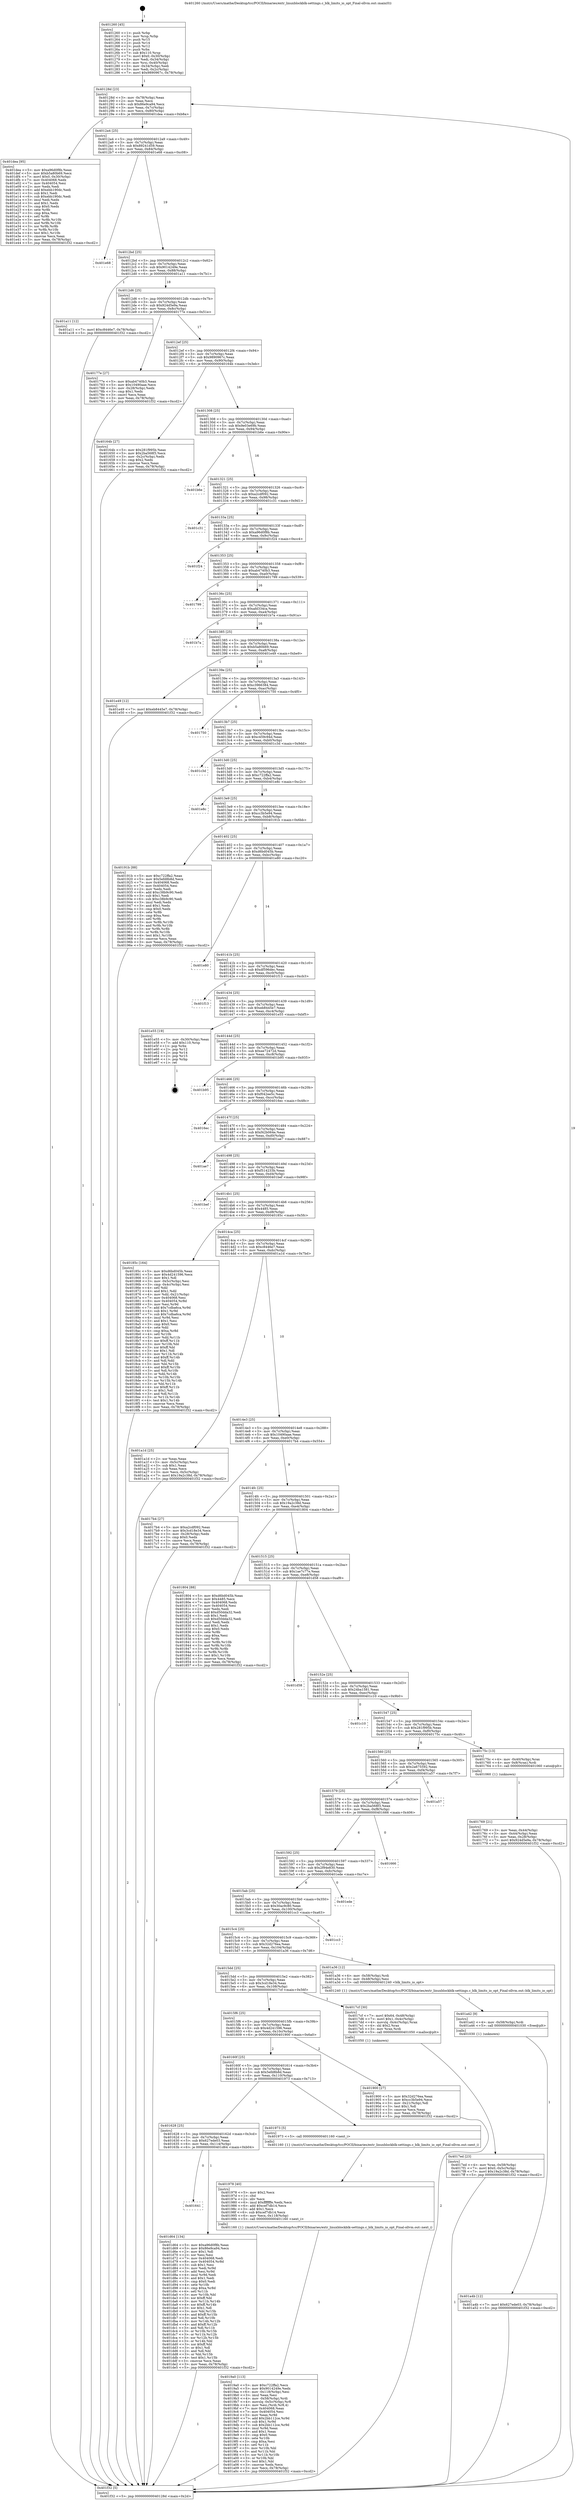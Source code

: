 digraph "0x401260" {
  label = "0x401260 (/mnt/c/Users/mathe/Desktop/tcc/POCII/binaries/extr_linuxblockblk-settings.c_blk_limits_io_opt_Final-ollvm.out::main(0))"
  labelloc = "t"
  node[shape=record]

  Entry [label="",width=0.3,height=0.3,shape=circle,fillcolor=black,style=filled]
  "0x40128d" [label="{
     0x40128d [23]\l
     | [instrs]\l
     &nbsp;&nbsp;0x40128d \<+3\>: mov -0x78(%rbp),%eax\l
     &nbsp;&nbsp;0x401290 \<+2\>: mov %eax,%ecx\l
     &nbsp;&nbsp;0x401292 \<+6\>: sub $0x86e9ca94,%ecx\l
     &nbsp;&nbsp;0x401298 \<+3\>: mov %eax,-0x7c(%rbp)\l
     &nbsp;&nbsp;0x40129b \<+3\>: mov %ecx,-0x80(%rbp)\l
     &nbsp;&nbsp;0x40129e \<+6\>: je 0000000000401dea \<main+0xb8a\>\l
  }"]
  "0x401dea" [label="{
     0x401dea [95]\l
     | [instrs]\l
     &nbsp;&nbsp;0x401dea \<+5\>: mov $0xa96d0f8b,%eax\l
     &nbsp;&nbsp;0x401def \<+5\>: mov $0xb5a80b69,%ecx\l
     &nbsp;&nbsp;0x401df4 \<+7\>: movl $0x0,-0x30(%rbp)\l
     &nbsp;&nbsp;0x401dfb \<+7\>: mov 0x404068,%edx\l
     &nbsp;&nbsp;0x401e02 \<+7\>: mov 0x404054,%esi\l
     &nbsp;&nbsp;0x401e09 \<+2\>: mov %edx,%edi\l
     &nbsp;&nbsp;0x401e0b \<+6\>: add $0xebb190dc,%edi\l
     &nbsp;&nbsp;0x401e11 \<+3\>: sub $0x1,%edi\l
     &nbsp;&nbsp;0x401e14 \<+6\>: sub $0xebb190dc,%edi\l
     &nbsp;&nbsp;0x401e1a \<+3\>: imul %edi,%edx\l
     &nbsp;&nbsp;0x401e1d \<+3\>: and $0x1,%edx\l
     &nbsp;&nbsp;0x401e20 \<+3\>: cmp $0x0,%edx\l
     &nbsp;&nbsp;0x401e23 \<+4\>: sete %r8b\l
     &nbsp;&nbsp;0x401e27 \<+3\>: cmp $0xa,%esi\l
     &nbsp;&nbsp;0x401e2a \<+4\>: setl %r9b\l
     &nbsp;&nbsp;0x401e2e \<+3\>: mov %r8b,%r10b\l
     &nbsp;&nbsp;0x401e31 \<+3\>: and %r9b,%r10b\l
     &nbsp;&nbsp;0x401e34 \<+3\>: xor %r9b,%r8b\l
     &nbsp;&nbsp;0x401e37 \<+3\>: or %r8b,%r10b\l
     &nbsp;&nbsp;0x401e3a \<+4\>: test $0x1,%r10b\l
     &nbsp;&nbsp;0x401e3e \<+3\>: cmovne %ecx,%eax\l
     &nbsp;&nbsp;0x401e41 \<+3\>: mov %eax,-0x78(%rbp)\l
     &nbsp;&nbsp;0x401e44 \<+5\>: jmp 0000000000401f32 \<main+0xcd2\>\l
  }"]
  "0x4012a4" [label="{
     0x4012a4 [25]\l
     | [instrs]\l
     &nbsp;&nbsp;0x4012a4 \<+5\>: jmp 00000000004012a9 \<main+0x49\>\l
     &nbsp;&nbsp;0x4012a9 \<+3\>: mov -0x7c(%rbp),%eax\l
     &nbsp;&nbsp;0x4012ac \<+5\>: sub $0x89241d59,%eax\l
     &nbsp;&nbsp;0x4012b1 \<+6\>: mov %eax,-0x84(%rbp)\l
     &nbsp;&nbsp;0x4012b7 \<+6\>: je 0000000000401e68 \<main+0xc08\>\l
  }"]
  Exit [label="",width=0.3,height=0.3,shape=circle,fillcolor=black,style=filled,peripheries=2]
  "0x401e68" [label="{
     0x401e68\l
  }", style=dashed]
  "0x4012bd" [label="{
     0x4012bd [25]\l
     | [instrs]\l
     &nbsp;&nbsp;0x4012bd \<+5\>: jmp 00000000004012c2 \<main+0x62\>\l
     &nbsp;&nbsp;0x4012c2 \<+3\>: mov -0x7c(%rbp),%eax\l
     &nbsp;&nbsp;0x4012c5 \<+5\>: sub $0x9014249e,%eax\l
     &nbsp;&nbsp;0x4012ca \<+6\>: mov %eax,-0x88(%rbp)\l
     &nbsp;&nbsp;0x4012d0 \<+6\>: je 0000000000401a11 \<main+0x7b1\>\l
  }"]
  "0x401641" [label="{
     0x401641\l
  }", style=dashed]
  "0x401a11" [label="{
     0x401a11 [12]\l
     | [instrs]\l
     &nbsp;&nbsp;0x401a11 \<+7\>: movl $0xc8446e7,-0x78(%rbp)\l
     &nbsp;&nbsp;0x401a18 \<+5\>: jmp 0000000000401f32 \<main+0xcd2\>\l
  }"]
  "0x4012d6" [label="{
     0x4012d6 [25]\l
     | [instrs]\l
     &nbsp;&nbsp;0x4012d6 \<+5\>: jmp 00000000004012db \<main+0x7b\>\l
     &nbsp;&nbsp;0x4012db \<+3\>: mov -0x7c(%rbp),%eax\l
     &nbsp;&nbsp;0x4012de \<+5\>: sub $0x924d5e9a,%eax\l
     &nbsp;&nbsp;0x4012e3 \<+6\>: mov %eax,-0x8c(%rbp)\l
     &nbsp;&nbsp;0x4012e9 \<+6\>: je 000000000040177e \<main+0x51e\>\l
  }"]
  "0x401d64" [label="{
     0x401d64 [134]\l
     | [instrs]\l
     &nbsp;&nbsp;0x401d64 \<+5\>: mov $0xa96d0f8b,%eax\l
     &nbsp;&nbsp;0x401d69 \<+5\>: mov $0x86e9ca94,%ecx\l
     &nbsp;&nbsp;0x401d6e \<+2\>: mov $0x1,%dl\l
     &nbsp;&nbsp;0x401d70 \<+2\>: xor %esi,%esi\l
     &nbsp;&nbsp;0x401d72 \<+7\>: mov 0x404068,%edi\l
     &nbsp;&nbsp;0x401d79 \<+8\>: mov 0x404054,%r8d\l
     &nbsp;&nbsp;0x401d81 \<+3\>: sub $0x1,%esi\l
     &nbsp;&nbsp;0x401d84 \<+3\>: mov %edi,%r9d\l
     &nbsp;&nbsp;0x401d87 \<+3\>: add %esi,%r9d\l
     &nbsp;&nbsp;0x401d8a \<+4\>: imul %r9d,%edi\l
     &nbsp;&nbsp;0x401d8e \<+3\>: and $0x1,%edi\l
     &nbsp;&nbsp;0x401d91 \<+3\>: cmp $0x0,%edi\l
     &nbsp;&nbsp;0x401d94 \<+4\>: sete %r10b\l
     &nbsp;&nbsp;0x401d98 \<+4\>: cmp $0xa,%r8d\l
     &nbsp;&nbsp;0x401d9c \<+4\>: setl %r11b\l
     &nbsp;&nbsp;0x401da0 \<+3\>: mov %r10b,%bl\l
     &nbsp;&nbsp;0x401da3 \<+3\>: xor $0xff,%bl\l
     &nbsp;&nbsp;0x401da6 \<+3\>: mov %r11b,%r14b\l
     &nbsp;&nbsp;0x401da9 \<+4\>: xor $0xff,%r14b\l
     &nbsp;&nbsp;0x401dad \<+3\>: xor $0x1,%dl\l
     &nbsp;&nbsp;0x401db0 \<+3\>: mov %bl,%r15b\l
     &nbsp;&nbsp;0x401db3 \<+4\>: and $0xff,%r15b\l
     &nbsp;&nbsp;0x401db7 \<+3\>: and %dl,%r10b\l
     &nbsp;&nbsp;0x401dba \<+3\>: mov %r14b,%r12b\l
     &nbsp;&nbsp;0x401dbd \<+4\>: and $0xff,%r12b\l
     &nbsp;&nbsp;0x401dc1 \<+3\>: and %dl,%r11b\l
     &nbsp;&nbsp;0x401dc4 \<+3\>: or %r10b,%r15b\l
     &nbsp;&nbsp;0x401dc7 \<+3\>: or %r11b,%r12b\l
     &nbsp;&nbsp;0x401dca \<+3\>: xor %r12b,%r15b\l
     &nbsp;&nbsp;0x401dcd \<+3\>: or %r14b,%bl\l
     &nbsp;&nbsp;0x401dd0 \<+3\>: xor $0xff,%bl\l
     &nbsp;&nbsp;0x401dd3 \<+3\>: or $0x1,%dl\l
     &nbsp;&nbsp;0x401dd6 \<+2\>: and %dl,%bl\l
     &nbsp;&nbsp;0x401dd8 \<+3\>: or %bl,%r15b\l
     &nbsp;&nbsp;0x401ddb \<+4\>: test $0x1,%r15b\l
     &nbsp;&nbsp;0x401ddf \<+3\>: cmovne %ecx,%eax\l
     &nbsp;&nbsp;0x401de2 \<+3\>: mov %eax,-0x78(%rbp)\l
     &nbsp;&nbsp;0x401de5 \<+5\>: jmp 0000000000401f32 \<main+0xcd2\>\l
  }"]
  "0x40177e" [label="{
     0x40177e [27]\l
     | [instrs]\l
     &nbsp;&nbsp;0x40177e \<+5\>: mov $0xab4740b3,%eax\l
     &nbsp;&nbsp;0x401783 \<+5\>: mov $0x10490aae,%ecx\l
     &nbsp;&nbsp;0x401788 \<+3\>: mov -0x28(%rbp),%edx\l
     &nbsp;&nbsp;0x40178b \<+3\>: cmp $0x1,%edx\l
     &nbsp;&nbsp;0x40178e \<+3\>: cmovl %ecx,%eax\l
     &nbsp;&nbsp;0x401791 \<+3\>: mov %eax,-0x78(%rbp)\l
     &nbsp;&nbsp;0x401794 \<+5\>: jmp 0000000000401f32 \<main+0xcd2\>\l
  }"]
  "0x4012ef" [label="{
     0x4012ef [25]\l
     | [instrs]\l
     &nbsp;&nbsp;0x4012ef \<+5\>: jmp 00000000004012f4 \<main+0x94\>\l
     &nbsp;&nbsp;0x4012f4 \<+3\>: mov -0x7c(%rbp),%eax\l
     &nbsp;&nbsp;0x4012f7 \<+5\>: sub $0x9890967c,%eax\l
     &nbsp;&nbsp;0x4012fc \<+6\>: mov %eax,-0x90(%rbp)\l
     &nbsp;&nbsp;0x401302 \<+6\>: je 000000000040164b \<main+0x3eb\>\l
  }"]
  "0x401a4b" [label="{
     0x401a4b [12]\l
     | [instrs]\l
     &nbsp;&nbsp;0x401a4b \<+7\>: movl $0x627ede03,-0x78(%rbp)\l
     &nbsp;&nbsp;0x401a52 \<+5\>: jmp 0000000000401f32 \<main+0xcd2\>\l
  }"]
  "0x40164b" [label="{
     0x40164b [27]\l
     | [instrs]\l
     &nbsp;&nbsp;0x40164b \<+5\>: mov $0x281f995b,%eax\l
     &nbsp;&nbsp;0x401650 \<+5\>: mov $0x2ba568f3,%ecx\l
     &nbsp;&nbsp;0x401655 \<+3\>: mov -0x2c(%rbp),%edx\l
     &nbsp;&nbsp;0x401658 \<+3\>: cmp $0x2,%edx\l
     &nbsp;&nbsp;0x40165b \<+3\>: cmovne %ecx,%eax\l
     &nbsp;&nbsp;0x40165e \<+3\>: mov %eax,-0x78(%rbp)\l
     &nbsp;&nbsp;0x401661 \<+5\>: jmp 0000000000401f32 \<main+0xcd2\>\l
  }"]
  "0x401308" [label="{
     0x401308 [25]\l
     | [instrs]\l
     &nbsp;&nbsp;0x401308 \<+5\>: jmp 000000000040130d \<main+0xad\>\l
     &nbsp;&nbsp;0x40130d \<+3\>: mov -0x7c(%rbp),%eax\l
     &nbsp;&nbsp;0x401310 \<+5\>: sub $0x9e03e69b,%eax\l
     &nbsp;&nbsp;0x401315 \<+6\>: mov %eax,-0x94(%rbp)\l
     &nbsp;&nbsp;0x40131b \<+6\>: je 0000000000401b6e \<main+0x90e\>\l
  }"]
  "0x401f32" [label="{
     0x401f32 [5]\l
     | [instrs]\l
     &nbsp;&nbsp;0x401f32 \<+5\>: jmp 000000000040128d \<main+0x2d\>\l
  }"]
  "0x401260" [label="{
     0x401260 [45]\l
     | [instrs]\l
     &nbsp;&nbsp;0x401260 \<+1\>: push %rbp\l
     &nbsp;&nbsp;0x401261 \<+3\>: mov %rsp,%rbp\l
     &nbsp;&nbsp;0x401264 \<+2\>: push %r15\l
     &nbsp;&nbsp;0x401266 \<+2\>: push %r14\l
     &nbsp;&nbsp;0x401268 \<+2\>: push %r12\l
     &nbsp;&nbsp;0x40126a \<+1\>: push %rbx\l
     &nbsp;&nbsp;0x40126b \<+7\>: sub $0x110,%rsp\l
     &nbsp;&nbsp;0x401272 \<+7\>: movl $0x0,-0x30(%rbp)\l
     &nbsp;&nbsp;0x401279 \<+3\>: mov %edi,-0x34(%rbp)\l
     &nbsp;&nbsp;0x40127c \<+4\>: mov %rsi,-0x40(%rbp)\l
     &nbsp;&nbsp;0x401280 \<+3\>: mov -0x34(%rbp),%edi\l
     &nbsp;&nbsp;0x401283 \<+3\>: mov %edi,-0x2c(%rbp)\l
     &nbsp;&nbsp;0x401286 \<+7\>: movl $0x9890967c,-0x78(%rbp)\l
  }"]
  "0x401a42" [label="{
     0x401a42 [9]\l
     | [instrs]\l
     &nbsp;&nbsp;0x401a42 \<+4\>: mov -0x58(%rbp),%rdi\l
     &nbsp;&nbsp;0x401a46 \<+5\>: call 0000000000401030 \<free@plt\>\l
     | [calls]\l
     &nbsp;&nbsp;0x401030 \{1\} (unknown)\l
  }"]
  "0x401b6e" [label="{
     0x401b6e\l
  }", style=dashed]
  "0x401321" [label="{
     0x401321 [25]\l
     | [instrs]\l
     &nbsp;&nbsp;0x401321 \<+5\>: jmp 0000000000401326 \<main+0xc6\>\l
     &nbsp;&nbsp;0x401326 \<+3\>: mov -0x7c(%rbp),%eax\l
     &nbsp;&nbsp;0x401329 \<+5\>: sub $0xa2cdf092,%eax\l
     &nbsp;&nbsp;0x40132e \<+6\>: mov %eax,-0x98(%rbp)\l
     &nbsp;&nbsp;0x401334 \<+6\>: je 0000000000401c31 \<main+0x9d1\>\l
  }"]
  "0x4019a0" [label="{
     0x4019a0 [113]\l
     | [instrs]\l
     &nbsp;&nbsp;0x4019a0 \<+5\>: mov $0xc722ffa2,%ecx\l
     &nbsp;&nbsp;0x4019a5 \<+5\>: mov $0x9014249e,%edx\l
     &nbsp;&nbsp;0x4019aa \<+6\>: mov -0x118(%rbp),%esi\l
     &nbsp;&nbsp;0x4019b0 \<+3\>: imul %eax,%esi\l
     &nbsp;&nbsp;0x4019b3 \<+4\>: mov -0x58(%rbp),%rdi\l
     &nbsp;&nbsp;0x4019b7 \<+4\>: movslq -0x5c(%rbp),%r8\l
     &nbsp;&nbsp;0x4019bb \<+4\>: mov %esi,(%rdi,%r8,4)\l
     &nbsp;&nbsp;0x4019bf \<+7\>: mov 0x404068,%eax\l
     &nbsp;&nbsp;0x4019c6 \<+7\>: mov 0x404054,%esi\l
     &nbsp;&nbsp;0x4019cd \<+3\>: mov %eax,%r9d\l
     &nbsp;&nbsp;0x4019d0 \<+7\>: add $0x2bb112ce,%r9d\l
     &nbsp;&nbsp;0x4019d7 \<+4\>: sub $0x1,%r9d\l
     &nbsp;&nbsp;0x4019db \<+7\>: sub $0x2bb112ce,%r9d\l
     &nbsp;&nbsp;0x4019e2 \<+4\>: imul %r9d,%eax\l
     &nbsp;&nbsp;0x4019e6 \<+3\>: and $0x1,%eax\l
     &nbsp;&nbsp;0x4019e9 \<+3\>: cmp $0x0,%eax\l
     &nbsp;&nbsp;0x4019ec \<+4\>: sete %r10b\l
     &nbsp;&nbsp;0x4019f0 \<+3\>: cmp $0xa,%esi\l
     &nbsp;&nbsp;0x4019f3 \<+4\>: setl %r11b\l
     &nbsp;&nbsp;0x4019f7 \<+3\>: mov %r10b,%bl\l
     &nbsp;&nbsp;0x4019fa \<+3\>: and %r11b,%bl\l
     &nbsp;&nbsp;0x4019fd \<+3\>: xor %r11b,%r10b\l
     &nbsp;&nbsp;0x401a00 \<+3\>: or %r10b,%bl\l
     &nbsp;&nbsp;0x401a03 \<+3\>: test $0x1,%bl\l
     &nbsp;&nbsp;0x401a06 \<+3\>: cmovne %edx,%ecx\l
     &nbsp;&nbsp;0x401a09 \<+3\>: mov %ecx,-0x78(%rbp)\l
     &nbsp;&nbsp;0x401a0c \<+5\>: jmp 0000000000401f32 \<main+0xcd2\>\l
  }"]
  "0x401c31" [label="{
     0x401c31\l
  }", style=dashed]
  "0x40133a" [label="{
     0x40133a [25]\l
     | [instrs]\l
     &nbsp;&nbsp;0x40133a \<+5\>: jmp 000000000040133f \<main+0xdf\>\l
     &nbsp;&nbsp;0x40133f \<+3\>: mov -0x7c(%rbp),%eax\l
     &nbsp;&nbsp;0x401342 \<+5\>: sub $0xa96d0f8b,%eax\l
     &nbsp;&nbsp;0x401347 \<+6\>: mov %eax,-0x9c(%rbp)\l
     &nbsp;&nbsp;0x40134d \<+6\>: je 0000000000401f24 \<main+0xcc4\>\l
  }"]
  "0x401978" [label="{
     0x401978 [40]\l
     | [instrs]\l
     &nbsp;&nbsp;0x401978 \<+5\>: mov $0x2,%ecx\l
     &nbsp;&nbsp;0x40197d \<+1\>: cltd\l
     &nbsp;&nbsp;0x40197e \<+2\>: idiv %ecx\l
     &nbsp;&nbsp;0x401980 \<+6\>: imul $0xfffffffe,%edx,%ecx\l
     &nbsp;&nbsp;0x401986 \<+6\>: add $0xcef7db14,%ecx\l
     &nbsp;&nbsp;0x40198c \<+3\>: add $0x1,%ecx\l
     &nbsp;&nbsp;0x40198f \<+6\>: sub $0xcef7db14,%ecx\l
     &nbsp;&nbsp;0x401995 \<+6\>: mov %ecx,-0x118(%rbp)\l
     &nbsp;&nbsp;0x40199b \<+5\>: call 0000000000401160 \<next_i\>\l
     | [calls]\l
     &nbsp;&nbsp;0x401160 \{1\} (/mnt/c/Users/mathe/Desktop/tcc/POCII/binaries/extr_linuxblockblk-settings.c_blk_limits_io_opt_Final-ollvm.out::next_i)\l
  }"]
  "0x401f24" [label="{
     0x401f24\l
  }", style=dashed]
  "0x401353" [label="{
     0x401353 [25]\l
     | [instrs]\l
     &nbsp;&nbsp;0x401353 \<+5\>: jmp 0000000000401358 \<main+0xf8\>\l
     &nbsp;&nbsp;0x401358 \<+3\>: mov -0x7c(%rbp),%eax\l
     &nbsp;&nbsp;0x40135b \<+5\>: sub $0xab4740b3,%eax\l
     &nbsp;&nbsp;0x401360 \<+6\>: mov %eax,-0xa0(%rbp)\l
     &nbsp;&nbsp;0x401366 \<+6\>: je 0000000000401799 \<main+0x539\>\l
  }"]
  "0x401628" [label="{
     0x401628 [25]\l
     | [instrs]\l
     &nbsp;&nbsp;0x401628 \<+5\>: jmp 000000000040162d \<main+0x3cd\>\l
     &nbsp;&nbsp;0x40162d \<+3\>: mov -0x7c(%rbp),%eax\l
     &nbsp;&nbsp;0x401630 \<+5\>: sub $0x627ede03,%eax\l
     &nbsp;&nbsp;0x401635 \<+6\>: mov %eax,-0x114(%rbp)\l
     &nbsp;&nbsp;0x40163b \<+6\>: je 0000000000401d64 \<main+0xb04\>\l
  }"]
  "0x401799" [label="{
     0x401799\l
  }", style=dashed]
  "0x40136c" [label="{
     0x40136c [25]\l
     | [instrs]\l
     &nbsp;&nbsp;0x40136c \<+5\>: jmp 0000000000401371 \<main+0x111\>\l
     &nbsp;&nbsp;0x401371 \<+3\>: mov -0x7c(%rbp),%eax\l
     &nbsp;&nbsp;0x401374 \<+5\>: sub $0xafd334ca,%eax\l
     &nbsp;&nbsp;0x401379 \<+6\>: mov %eax,-0xa4(%rbp)\l
     &nbsp;&nbsp;0x40137f \<+6\>: je 0000000000401b7a \<main+0x91a\>\l
  }"]
  "0x401973" [label="{
     0x401973 [5]\l
     | [instrs]\l
     &nbsp;&nbsp;0x401973 \<+5\>: call 0000000000401160 \<next_i\>\l
     | [calls]\l
     &nbsp;&nbsp;0x401160 \{1\} (/mnt/c/Users/mathe/Desktop/tcc/POCII/binaries/extr_linuxblockblk-settings.c_blk_limits_io_opt_Final-ollvm.out::next_i)\l
  }"]
  "0x401b7a" [label="{
     0x401b7a\l
  }", style=dashed]
  "0x401385" [label="{
     0x401385 [25]\l
     | [instrs]\l
     &nbsp;&nbsp;0x401385 \<+5\>: jmp 000000000040138a \<main+0x12a\>\l
     &nbsp;&nbsp;0x40138a \<+3\>: mov -0x7c(%rbp),%eax\l
     &nbsp;&nbsp;0x40138d \<+5\>: sub $0xb5a80b69,%eax\l
     &nbsp;&nbsp;0x401392 \<+6\>: mov %eax,-0xa8(%rbp)\l
     &nbsp;&nbsp;0x401398 \<+6\>: je 0000000000401e49 \<main+0xbe9\>\l
  }"]
  "0x40160f" [label="{
     0x40160f [25]\l
     | [instrs]\l
     &nbsp;&nbsp;0x40160f \<+5\>: jmp 0000000000401614 \<main+0x3b4\>\l
     &nbsp;&nbsp;0x401614 \<+3\>: mov -0x7c(%rbp),%eax\l
     &nbsp;&nbsp;0x401617 \<+5\>: sub $0x5efd8b8d,%eax\l
     &nbsp;&nbsp;0x40161c \<+6\>: mov %eax,-0x110(%rbp)\l
     &nbsp;&nbsp;0x401622 \<+6\>: je 0000000000401973 \<main+0x713\>\l
  }"]
  "0x401e49" [label="{
     0x401e49 [12]\l
     | [instrs]\l
     &nbsp;&nbsp;0x401e49 \<+7\>: movl $0xeb8445e7,-0x78(%rbp)\l
     &nbsp;&nbsp;0x401e50 \<+5\>: jmp 0000000000401f32 \<main+0xcd2\>\l
  }"]
  "0x40139e" [label="{
     0x40139e [25]\l
     | [instrs]\l
     &nbsp;&nbsp;0x40139e \<+5\>: jmp 00000000004013a3 \<main+0x143\>\l
     &nbsp;&nbsp;0x4013a3 \<+3\>: mov -0x7c(%rbp),%eax\l
     &nbsp;&nbsp;0x4013a6 \<+5\>: sub $0xc3966384,%eax\l
     &nbsp;&nbsp;0x4013ab \<+6\>: mov %eax,-0xac(%rbp)\l
     &nbsp;&nbsp;0x4013b1 \<+6\>: je 0000000000401750 \<main+0x4f0\>\l
  }"]
  "0x401900" [label="{
     0x401900 [27]\l
     | [instrs]\l
     &nbsp;&nbsp;0x401900 \<+5\>: mov $0x32d276ea,%eax\l
     &nbsp;&nbsp;0x401905 \<+5\>: mov $0xcc3b5e94,%ecx\l
     &nbsp;&nbsp;0x40190a \<+3\>: mov -0x21(%rbp),%dl\l
     &nbsp;&nbsp;0x40190d \<+3\>: test $0x1,%dl\l
     &nbsp;&nbsp;0x401910 \<+3\>: cmovne %ecx,%eax\l
     &nbsp;&nbsp;0x401913 \<+3\>: mov %eax,-0x78(%rbp)\l
     &nbsp;&nbsp;0x401916 \<+5\>: jmp 0000000000401f32 \<main+0xcd2\>\l
  }"]
  "0x401750" [label="{
     0x401750\l
  }", style=dashed]
  "0x4013b7" [label="{
     0x4013b7 [25]\l
     | [instrs]\l
     &nbsp;&nbsp;0x4013b7 \<+5\>: jmp 00000000004013bc \<main+0x15c\>\l
     &nbsp;&nbsp;0x4013bc \<+3\>: mov -0x7c(%rbp),%eax\l
     &nbsp;&nbsp;0x4013bf \<+5\>: sub $0xc459c94d,%eax\l
     &nbsp;&nbsp;0x4013c4 \<+6\>: mov %eax,-0xb0(%rbp)\l
     &nbsp;&nbsp;0x4013ca \<+6\>: je 0000000000401c3d \<main+0x9dd\>\l
  }"]
  "0x4017ed" [label="{
     0x4017ed [23]\l
     | [instrs]\l
     &nbsp;&nbsp;0x4017ed \<+4\>: mov %rax,-0x58(%rbp)\l
     &nbsp;&nbsp;0x4017f1 \<+7\>: movl $0x0,-0x5c(%rbp)\l
     &nbsp;&nbsp;0x4017f8 \<+7\>: movl $0x19a2c38d,-0x78(%rbp)\l
     &nbsp;&nbsp;0x4017ff \<+5\>: jmp 0000000000401f32 \<main+0xcd2\>\l
  }"]
  "0x401c3d" [label="{
     0x401c3d\l
  }", style=dashed]
  "0x4013d0" [label="{
     0x4013d0 [25]\l
     | [instrs]\l
     &nbsp;&nbsp;0x4013d0 \<+5\>: jmp 00000000004013d5 \<main+0x175\>\l
     &nbsp;&nbsp;0x4013d5 \<+3\>: mov -0x7c(%rbp),%eax\l
     &nbsp;&nbsp;0x4013d8 \<+5\>: sub $0xc722ffa2,%eax\l
     &nbsp;&nbsp;0x4013dd \<+6\>: mov %eax,-0xb4(%rbp)\l
     &nbsp;&nbsp;0x4013e3 \<+6\>: je 0000000000401e8c \<main+0xc2c\>\l
  }"]
  "0x4015f6" [label="{
     0x4015f6 [25]\l
     | [instrs]\l
     &nbsp;&nbsp;0x4015f6 \<+5\>: jmp 00000000004015fb \<main+0x39b\>\l
     &nbsp;&nbsp;0x4015fb \<+3\>: mov -0x7c(%rbp),%eax\l
     &nbsp;&nbsp;0x4015fe \<+5\>: sub $0x4d241596,%eax\l
     &nbsp;&nbsp;0x401603 \<+6\>: mov %eax,-0x10c(%rbp)\l
     &nbsp;&nbsp;0x401609 \<+6\>: je 0000000000401900 \<main+0x6a0\>\l
  }"]
  "0x401e8c" [label="{
     0x401e8c\l
  }", style=dashed]
  "0x4013e9" [label="{
     0x4013e9 [25]\l
     | [instrs]\l
     &nbsp;&nbsp;0x4013e9 \<+5\>: jmp 00000000004013ee \<main+0x18e\>\l
     &nbsp;&nbsp;0x4013ee \<+3\>: mov -0x7c(%rbp),%eax\l
     &nbsp;&nbsp;0x4013f1 \<+5\>: sub $0xcc3b5e94,%eax\l
     &nbsp;&nbsp;0x4013f6 \<+6\>: mov %eax,-0xb8(%rbp)\l
     &nbsp;&nbsp;0x4013fc \<+6\>: je 000000000040191b \<main+0x6bb\>\l
  }"]
  "0x4017cf" [label="{
     0x4017cf [30]\l
     | [instrs]\l
     &nbsp;&nbsp;0x4017cf \<+7\>: movl $0x64,-0x48(%rbp)\l
     &nbsp;&nbsp;0x4017d6 \<+7\>: movl $0x1,-0x4c(%rbp)\l
     &nbsp;&nbsp;0x4017dd \<+4\>: movslq -0x4c(%rbp),%rax\l
     &nbsp;&nbsp;0x4017e1 \<+4\>: shl $0x2,%rax\l
     &nbsp;&nbsp;0x4017e5 \<+3\>: mov %rax,%rdi\l
     &nbsp;&nbsp;0x4017e8 \<+5\>: call 0000000000401050 \<malloc@plt\>\l
     | [calls]\l
     &nbsp;&nbsp;0x401050 \{1\} (unknown)\l
  }"]
  "0x40191b" [label="{
     0x40191b [88]\l
     | [instrs]\l
     &nbsp;&nbsp;0x40191b \<+5\>: mov $0xc722ffa2,%eax\l
     &nbsp;&nbsp;0x401920 \<+5\>: mov $0x5efd8b8d,%ecx\l
     &nbsp;&nbsp;0x401925 \<+7\>: mov 0x404068,%edx\l
     &nbsp;&nbsp;0x40192c \<+7\>: mov 0x404054,%esi\l
     &nbsp;&nbsp;0x401933 \<+2\>: mov %edx,%edi\l
     &nbsp;&nbsp;0x401935 \<+6\>: add $0xc38b9c90,%edi\l
     &nbsp;&nbsp;0x40193b \<+3\>: sub $0x1,%edi\l
     &nbsp;&nbsp;0x40193e \<+6\>: sub $0xc38b9c90,%edi\l
     &nbsp;&nbsp;0x401944 \<+3\>: imul %edi,%edx\l
     &nbsp;&nbsp;0x401947 \<+3\>: and $0x1,%edx\l
     &nbsp;&nbsp;0x40194a \<+3\>: cmp $0x0,%edx\l
     &nbsp;&nbsp;0x40194d \<+4\>: sete %r8b\l
     &nbsp;&nbsp;0x401951 \<+3\>: cmp $0xa,%esi\l
     &nbsp;&nbsp;0x401954 \<+4\>: setl %r9b\l
     &nbsp;&nbsp;0x401958 \<+3\>: mov %r8b,%r10b\l
     &nbsp;&nbsp;0x40195b \<+3\>: and %r9b,%r10b\l
     &nbsp;&nbsp;0x40195e \<+3\>: xor %r9b,%r8b\l
     &nbsp;&nbsp;0x401961 \<+3\>: or %r8b,%r10b\l
     &nbsp;&nbsp;0x401964 \<+4\>: test $0x1,%r10b\l
     &nbsp;&nbsp;0x401968 \<+3\>: cmovne %ecx,%eax\l
     &nbsp;&nbsp;0x40196b \<+3\>: mov %eax,-0x78(%rbp)\l
     &nbsp;&nbsp;0x40196e \<+5\>: jmp 0000000000401f32 \<main+0xcd2\>\l
  }"]
  "0x401402" [label="{
     0x401402 [25]\l
     | [instrs]\l
     &nbsp;&nbsp;0x401402 \<+5\>: jmp 0000000000401407 \<main+0x1a7\>\l
     &nbsp;&nbsp;0x401407 \<+3\>: mov -0x7c(%rbp),%eax\l
     &nbsp;&nbsp;0x40140a \<+5\>: sub $0xd6bd045b,%eax\l
     &nbsp;&nbsp;0x40140f \<+6\>: mov %eax,-0xbc(%rbp)\l
     &nbsp;&nbsp;0x401415 \<+6\>: je 0000000000401e80 \<main+0xc20\>\l
  }"]
  "0x4015dd" [label="{
     0x4015dd [25]\l
     | [instrs]\l
     &nbsp;&nbsp;0x4015dd \<+5\>: jmp 00000000004015e2 \<main+0x382\>\l
     &nbsp;&nbsp;0x4015e2 \<+3\>: mov -0x7c(%rbp),%eax\l
     &nbsp;&nbsp;0x4015e5 \<+5\>: sub $0x3cd18e34,%eax\l
     &nbsp;&nbsp;0x4015ea \<+6\>: mov %eax,-0x108(%rbp)\l
     &nbsp;&nbsp;0x4015f0 \<+6\>: je 00000000004017cf \<main+0x56f\>\l
  }"]
  "0x401e80" [label="{
     0x401e80\l
  }", style=dashed]
  "0x40141b" [label="{
     0x40141b [25]\l
     | [instrs]\l
     &nbsp;&nbsp;0x40141b \<+5\>: jmp 0000000000401420 \<main+0x1c0\>\l
     &nbsp;&nbsp;0x401420 \<+3\>: mov -0x7c(%rbp),%eax\l
     &nbsp;&nbsp;0x401423 \<+5\>: sub $0xdf596dec,%eax\l
     &nbsp;&nbsp;0x401428 \<+6\>: mov %eax,-0xc0(%rbp)\l
     &nbsp;&nbsp;0x40142e \<+6\>: je 0000000000401f13 \<main+0xcb3\>\l
  }"]
  "0x401a36" [label="{
     0x401a36 [12]\l
     | [instrs]\l
     &nbsp;&nbsp;0x401a36 \<+4\>: mov -0x58(%rbp),%rdi\l
     &nbsp;&nbsp;0x401a3a \<+3\>: mov -0x48(%rbp),%esi\l
     &nbsp;&nbsp;0x401a3d \<+5\>: call 0000000000401240 \<blk_limits_io_opt\>\l
     | [calls]\l
     &nbsp;&nbsp;0x401240 \{1\} (/mnt/c/Users/mathe/Desktop/tcc/POCII/binaries/extr_linuxblockblk-settings.c_blk_limits_io_opt_Final-ollvm.out::blk_limits_io_opt)\l
  }"]
  "0x401f13" [label="{
     0x401f13\l
  }", style=dashed]
  "0x401434" [label="{
     0x401434 [25]\l
     | [instrs]\l
     &nbsp;&nbsp;0x401434 \<+5\>: jmp 0000000000401439 \<main+0x1d9\>\l
     &nbsp;&nbsp;0x401439 \<+3\>: mov -0x7c(%rbp),%eax\l
     &nbsp;&nbsp;0x40143c \<+5\>: sub $0xeb8445e7,%eax\l
     &nbsp;&nbsp;0x401441 \<+6\>: mov %eax,-0xc4(%rbp)\l
     &nbsp;&nbsp;0x401447 \<+6\>: je 0000000000401e55 \<main+0xbf5\>\l
  }"]
  "0x4015c4" [label="{
     0x4015c4 [25]\l
     | [instrs]\l
     &nbsp;&nbsp;0x4015c4 \<+5\>: jmp 00000000004015c9 \<main+0x369\>\l
     &nbsp;&nbsp;0x4015c9 \<+3\>: mov -0x7c(%rbp),%eax\l
     &nbsp;&nbsp;0x4015cc \<+5\>: sub $0x32d276ea,%eax\l
     &nbsp;&nbsp;0x4015d1 \<+6\>: mov %eax,-0x104(%rbp)\l
     &nbsp;&nbsp;0x4015d7 \<+6\>: je 0000000000401a36 \<main+0x7d6\>\l
  }"]
  "0x401e55" [label="{
     0x401e55 [19]\l
     | [instrs]\l
     &nbsp;&nbsp;0x401e55 \<+3\>: mov -0x30(%rbp),%eax\l
     &nbsp;&nbsp;0x401e58 \<+7\>: add $0x110,%rsp\l
     &nbsp;&nbsp;0x401e5f \<+1\>: pop %rbx\l
     &nbsp;&nbsp;0x401e60 \<+2\>: pop %r12\l
     &nbsp;&nbsp;0x401e62 \<+2\>: pop %r14\l
     &nbsp;&nbsp;0x401e64 \<+2\>: pop %r15\l
     &nbsp;&nbsp;0x401e66 \<+1\>: pop %rbp\l
     &nbsp;&nbsp;0x401e67 \<+1\>: ret\l
  }"]
  "0x40144d" [label="{
     0x40144d [25]\l
     | [instrs]\l
     &nbsp;&nbsp;0x40144d \<+5\>: jmp 0000000000401452 \<main+0x1f2\>\l
     &nbsp;&nbsp;0x401452 \<+3\>: mov -0x7c(%rbp),%eax\l
     &nbsp;&nbsp;0x401455 \<+5\>: sub $0xee72472d,%eax\l
     &nbsp;&nbsp;0x40145a \<+6\>: mov %eax,-0xc8(%rbp)\l
     &nbsp;&nbsp;0x401460 \<+6\>: je 0000000000401b95 \<main+0x935\>\l
  }"]
  "0x401cc3" [label="{
     0x401cc3\l
  }", style=dashed]
  "0x401b95" [label="{
     0x401b95\l
  }", style=dashed]
  "0x401466" [label="{
     0x401466 [25]\l
     | [instrs]\l
     &nbsp;&nbsp;0x401466 \<+5\>: jmp 000000000040146b \<main+0x20b\>\l
     &nbsp;&nbsp;0x40146b \<+3\>: mov -0x7c(%rbp),%eax\l
     &nbsp;&nbsp;0x40146e \<+5\>: sub $0xf042ee5c,%eax\l
     &nbsp;&nbsp;0x401473 \<+6\>: mov %eax,-0xcc(%rbp)\l
     &nbsp;&nbsp;0x401479 \<+6\>: je 00000000004016ec \<main+0x48c\>\l
  }"]
  "0x4015ab" [label="{
     0x4015ab [25]\l
     | [instrs]\l
     &nbsp;&nbsp;0x4015ab \<+5\>: jmp 00000000004015b0 \<main+0x350\>\l
     &nbsp;&nbsp;0x4015b0 \<+3\>: mov -0x7c(%rbp),%eax\l
     &nbsp;&nbsp;0x4015b3 \<+5\>: sub $0x30ac9c80,%eax\l
     &nbsp;&nbsp;0x4015b8 \<+6\>: mov %eax,-0x100(%rbp)\l
     &nbsp;&nbsp;0x4015be \<+6\>: je 0000000000401cc3 \<main+0xa63\>\l
  }"]
  "0x4016ec" [label="{
     0x4016ec\l
  }", style=dashed]
  "0x40147f" [label="{
     0x40147f [25]\l
     | [instrs]\l
     &nbsp;&nbsp;0x40147f \<+5\>: jmp 0000000000401484 \<main+0x224\>\l
     &nbsp;&nbsp;0x401484 \<+3\>: mov -0x7c(%rbp),%eax\l
     &nbsp;&nbsp;0x401487 \<+5\>: sub $0xf42b064e,%eax\l
     &nbsp;&nbsp;0x40148c \<+6\>: mov %eax,-0xd0(%rbp)\l
     &nbsp;&nbsp;0x401492 \<+6\>: je 0000000000401ae7 \<main+0x887\>\l
  }"]
  "0x401ede" [label="{
     0x401ede\l
  }", style=dashed]
  "0x401ae7" [label="{
     0x401ae7\l
  }", style=dashed]
  "0x401498" [label="{
     0x401498 [25]\l
     | [instrs]\l
     &nbsp;&nbsp;0x401498 \<+5\>: jmp 000000000040149d \<main+0x23d\>\l
     &nbsp;&nbsp;0x40149d \<+3\>: mov -0x7c(%rbp),%eax\l
     &nbsp;&nbsp;0x4014a0 \<+5\>: sub $0xf514233b,%eax\l
     &nbsp;&nbsp;0x4014a5 \<+6\>: mov %eax,-0xd4(%rbp)\l
     &nbsp;&nbsp;0x4014ab \<+6\>: je 0000000000401bef \<main+0x98f\>\l
  }"]
  "0x401592" [label="{
     0x401592 [25]\l
     | [instrs]\l
     &nbsp;&nbsp;0x401592 \<+5\>: jmp 0000000000401597 \<main+0x337\>\l
     &nbsp;&nbsp;0x401597 \<+3\>: mov -0x7c(%rbp),%eax\l
     &nbsp;&nbsp;0x40159a \<+5\>: sub $0x2f94e830,%eax\l
     &nbsp;&nbsp;0x40159f \<+6\>: mov %eax,-0xfc(%rbp)\l
     &nbsp;&nbsp;0x4015a5 \<+6\>: je 0000000000401ede \<main+0xc7e\>\l
  }"]
  "0x401bef" [label="{
     0x401bef\l
  }", style=dashed]
  "0x4014b1" [label="{
     0x4014b1 [25]\l
     | [instrs]\l
     &nbsp;&nbsp;0x4014b1 \<+5\>: jmp 00000000004014b6 \<main+0x256\>\l
     &nbsp;&nbsp;0x4014b6 \<+3\>: mov -0x7c(%rbp),%eax\l
     &nbsp;&nbsp;0x4014b9 \<+5\>: sub $0x4485,%eax\l
     &nbsp;&nbsp;0x4014be \<+6\>: mov %eax,-0xd8(%rbp)\l
     &nbsp;&nbsp;0x4014c4 \<+6\>: je 000000000040185c \<main+0x5fc\>\l
  }"]
  "0x401666" [label="{
     0x401666\l
  }", style=dashed]
  "0x40185c" [label="{
     0x40185c [164]\l
     | [instrs]\l
     &nbsp;&nbsp;0x40185c \<+5\>: mov $0xd6bd045b,%eax\l
     &nbsp;&nbsp;0x401861 \<+5\>: mov $0x4d241596,%ecx\l
     &nbsp;&nbsp;0x401866 \<+2\>: mov $0x1,%dl\l
     &nbsp;&nbsp;0x401868 \<+3\>: mov -0x5c(%rbp),%esi\l
     &nbsp;&nbsp;0x40186b \<+3\>: cmp -0x4c(%rbp),%esi\l
     &nbsp;&nbsp;0x40186e \<+4\>: setl %dil\l
     &nbsp;&nbsp;0x401872 \<+4\>: and $0x1,%dil\l
     &nbsp;&nbsp;0x401876 \<+4\>: mov %dil,-0x21(%rbp)\l
     &nbsp;&nbsp;0x40187a \<+7\>: mov 0x404068,%esi\l
     &nbsp;&nbsp;0x401881 \<+8\>: mov 0x404054,%r8d\l
     &nbsp;&nbsp;0x401889 \<+3\>: mov %esi,%r9d\l
     &nbsp;&nbsp;0x40188c \<+7\>: add $0x7cdba6ca,%r9d\l
     &nbsp;&nbsp;0x401893 \<+4\>: sub $0x1,%r9d\l
     &nbsp;&nbsp;0x401897 \<+7\>: sub $0x7cdba6ca,%r9d\l
     &nbsp;&nbsp;0x40189e \<+4\>: imul %r9d,%esi\l
     &nbsp;&nbsp;0x4018a2 \<+3\>: and $0x1,%esi\l
     &nbsp;&nbsp;0x4018a5 \<+3\>: cmp $0x0,%esi\l
     &nbsp;&nbsp;0x4018a8 \<+4\>: sete %dil\l
     &nbsp;&nbsp;0x4018ac \<+4\>: cmp $0xa,%r8d\l
     &nbsp;&nbsp;0x4018b0 \<+4\>: setl %r10b\l
     &nbsp;&nbsp;0x4018b4 \<+3\>: mov %dil,%r11b\l
     &nbsp;&nbsp;0x4018b7 \<+4\>: xor $0xff,%r11b\l
     &nbsp;&nbsp;0x4018bb \<+3\>: mov %r10b,%bl\l
     &nbsp;&nbsp;0x4018be \<+3\>: xor $0xff,%bl\l
     &nbsp;&nbsp;0x4018c1 \<+3\>: xor $0x1,%dl\l
     &nbsp;&nbsp;0x4018c4 \<+3\>: mov %r11b,%r14b\l
     &nbsp;&nbsp;0x4018c7 \<+4\>: and $0xff,%r14b\l
     &nbsp;&nbsp;0x4018cb \<+3\>: and %dl,%dil\l
     &nbsp;&nbsp;0x4018ce \<+3\>: mov %bl,%r15b\l
     &nbsp;&nbsp;0x4018d1 \<+4\>: and $0xff,%r15b\l
     &nbsp;&nbsp;0x4018d5 \<+3\>: and %dl,%r10b\l
     &nbsp;&nbsp;0x4018d8 \<+3\>: or %dil,%r14b\l
     &nbsp;&nbsp;0x4018db \<+3\>: or %r10b,%r15b\l
     &nbsp;&nbsp;0x4018de \<+3\>: xor %r15b,%r14b\l
     &nbsp;&nbsp;0x4018e1 \<+3\>: or %bl,%r11b\l
     &nbsp;&nbsp;0x4018e4 \<+4\>: xor $0xff,%r11b\l
     &nbsp;&nbsp;0x4018e8 \<+3\>: or $0x1,%dl\l
     &nbsp;&nbsp;0x4018eb \<+3\>: and %dl,%r11b\l
     &nbsp;&nbsp;0x4018ee \<+3\>: or %r11b,%r14b\l
     &nbsp;&nbsp;0x4018f1 \<+4\>: test $0x1,%r14b\l
     &nbsp;&nbsp;0x4018f5 \<+3\>: cmovne %ecx,%eax\l
     &nbsp;&nbsp;0x4018f8 \<+3\>: mov %eax,-0x78(%rbp)\l
     &nbsp;&nbsp;0x4018fb \<+5\>: jmp 0000000000401f32 \<main+0xcd2\>\l
  }"]
  "0x4014ca" [label="{
     0x4014ca [25]\l
     | [instrs]\l
     &nbsp;&nbsp;0x4014ca \<+5\>: jmp 00000000004014cf \<main+0x26f\>\l
     &nbsp;&nbsp;0x4014cf \<+3\>: mov -0x7c(%rbp),%eax\l
     &nbsp;&nbsp;0x4014d2 \<+5\>: sub $0xc8446e7,%eax\l
     &nbsp;&nbsp;0x4014d7 \<+6\>: mov %eax,-0xdc(%rbp)\l
     &nbsp;&nbsp;0x4014dd \<+6\>: je 0000000000401a1d \<main+0x7bd\>\l
  }"]
  "0x401579" [label="{
     0x401579 [25]\l
     | [instrs]\l
     &nbsp;&nbsp;0x401579 \<+5\>: jmp 000000000040157e \<main+0x31e\>\l
     &nbsp;&nbsp;0x40157e \<+3\>: mov -0x7c(%rbp),%eax\l
     &nbsp;&nbsp;0x401581 \<+5\>: sub $0x2ba568f3,%eax\l
     &nbsp;&nbsp;0x401586 \<+6\>: mov %eax,-0xf8(%rbp)\l
     &nbsp;&nbsp;0x40158c \<+6\>: je 0000000000401666 \<main+0x406\>\l
  }"]
  "0x401a1d" [label="{
     0x401a1d [25]\l
     | [instrs]\l
     &nbsp;&nbsp;0x401a1d \<+2\>: xor %eax,%eax\l
     &nbsp;&nbsp;0x401a1f \<+3\>: mov -0x5c(%rbp),%ecx\l
     &nbsp;&nbsp;0x401a22 \<+3\>: sub $0x1,%eax\l
     &nbsp;&nbsp;0x401a25 \<+2\>: sub %eax,%ecx\l
     &nbsp;&nbsp;0x401a27 \<+3\>: mov %ecx,-0x5c(%rbp)\l
     &nbsp;&nbsp;0x401a2a \<+7\>: movl $0x19a2c38d,-0x78(%rbp)\l
     &nbsp;&nbsp;0x401a31 \<+5\>: jmp 0000000000401f32 \<main+0xcd2\>\l
  }"]
  "0x4014e3" [label="{
     0x4014e3 [25]\l
     | [instrs]\l
     &nbsp;&nbsp;0x4014e3 \<+5\>: jmp 00000000004014e8 \<main+0x288\>\l
     &nbsp;&nbsp;0x4014e8 \<+3\>: mov -0x7c(%rbp),%eax\l
     &nbsp;&nbsp;0x4014eb \<+5\>: sub $0x10490aae,%eax\l
     &nbsp;&nbsp;0x4014f0 \<+6\>: mov %eax,-0xe0(%rbp)\l
     &nbsp;&nbsp;0x4014f6 \<+6\>: je 00000000004017b4 \<main+0x554\>\l
  }"]
  "0x401a57" [label="{
     0x401a57\l
  }", style=dashed]
  "0x4017b4" [label="{
     0x4017b4 [27]\l
     | [instrs]\l
     &nbsp;&nbsp;0x4017b4 \<+5\>: mov $0xa2cdf092,%eax\l
     &nbsp;&nbsp;0x4017b9 \<+5\>: mov $0x3cd18e34,%ecx\l
     &nbsp;&nbsp;0x4017be \<+3\>: mov -0x28(%rbp),%edx\l
     &nbsp;&nbsp;0x4017c1 \<+3\>: cmp $0x0,%edx\l
     &nbsp;&nbsp;0x4017c4 \<+3\>: cmove %ecx,%eax\l
     &nbsp;&nbsp;0x4017c7 \<+3\>: mov %eax,-0x78(%rbp)\l
     &nbsp;&nbsp;0x4017ca \<+5\>: jmp 0000000000401f32 \<main+0xcd2\>\l
  }"]
  "0x4014fc" [label="{
     0x4014fc [25]\l
     | [instrs]\l
     &nbsp;&nbsp;0x4014fc \<+5\>: jmp 0000000000401501 \<main+0x2a1\>\l
     &nbsp;&nbsp;0x401501 \<+3\>: mov -0x7c(%rbp),%eax\l
     &nbsp;&nbsp;0x401504 \<+5\>: sub $0x19a2c38d,%eax\l
     &nbsp;&nbsp;0x401509 \<+6\>: mov %eax,-0xe4(%rbp)\l
     &nbsp;&nbsp;0x40150f \<+6\>: je 0000000000401804 \<main+0x5a4\>\l
  }"]
  "0x401769" [label="{
     0x401769 [21]\l
     | [instrs]\l
     &nbsp;&nbsp;0x401769 \<+3\>: mov %eax,-0x44(%rbp)\l
     &nbsp;&nbsp;0x40176c \<+3\>: mov -0x44(%rbp),%eax\l
     &nbsp;&nbsp;0x40176f \<+3\>: mov %eax,-0x28(%rbp)\l
     &nbsp;&nbsp;0x401772 \<+7\>: movl $0x924d5e9a,-0x78(%rbp)\l
     &nbsp;&nbsp;0x401779 \<+5\>: jmp 0000000000401f32 \<main+0xcd2\>\l
  }"]
  "0x401804" [label="{
     0x401804 [88]\l
     | [instrs]\l
     &nbsp;&nbsp;0x401804 \<+5\>: mov $0xd6bd045b,%eax\l
     &nbsp;&nbsp;0x401809 \<+5\>: mov $0x4485,%ecx\l
     &nbsp;&nbsp;0x40180e \<+7\>: mov 0x404068,%edx\l
     &nbsp;&nbsp;0x401815 \<+7\>: mov 0x404054,%esi\l
     &nbsp;&nbsp;0x40181c \<+2\>: mov %edx,%edi\l
     &nbsp;&nbsp;0x40181e \<+6\>: add $0xd50dda32,%edi\l
     &nbsp;&nbsp;0x401824 \<+3\>: sub $0x1,%edi\l
     &nbsp;&nbsp;0x401827 \<+6\>: sub $0xd50dda32,%edi\l
     &nbsp;&nbsp;0x40182d \<+3\>: imul %edi,%edx\l
     &nbsp;&nbsp;0x401830 \<+3\>: and $0x1,%edx\l
     &nbsp;&nbsp;0x401833 \<+3\>: cmp $0x0,%edx\l
     &nbsp;&nbsp;0x401836 \<+4\>: sete %r8b\l
     &nbsp;&nbsp;0x40183a \<+3\>: cmp $0xa,%esi\l
     &nbsp;&nbsp;0x40183d \<+4\>: setl %r9b\l
     &nbsp;&nbsp;0x401841 \<+3\>: mov %r8b,%r10b\l
     &nbsp;&nbsp;0x401844 \<+3\>: and %r9b,%r10b\l
     &nbsp;&nbsp;0x401847 \<+3\>: xor %r9b,%r8b\l
     &nbsp;&nbsp;0x40184a \<+3\>: or %r8b,%r10b\l
     &nbsp;&nbsp;0x40184d \<+4\>: test $0x1,%r10b\l
     &nbsp;&nbsp;0x401851 \<+3\>: cmovne %ecx,%eax\l
     &nbsp;&nbsp;0x401854 \<+3\>: mov %eax,-0x78(%rbp)\l
     &nbsp;&nbsp;0x401857 \<+5\>: jmp 0000000000401f32 \<main+0xcd2\>\l
  }"]
  "0x401515" [label="{
     0x401515 [25]\l
     | [instrs]\l
     &nbsp;&nbsp;0x401515 \<+5\>: jmp 000000000040151a \<main+0x2ba\>\l
     &nbsp;&nbsp;0x40151a \<+3\>: mov -0x7c(%rbp),%eax\l
     &nbsp;&nbsp;0x40151d \<+5\>: sub $0x1ae7c77e,%eax\l
     &nbsp;&nbsp;0x401522 \<+6\>: mov %eax,-0xe8(%rbp)\l
     &nbsp;&nbsp;0x401528 \<+6\>: je 0000000000401d58 \<main+0xaf8\>\l
  }"]
  "0x401560" [label="{
     0x401560 [25]\l
     | [instrs]\l
     &nbsp;&nbsp;0x401560 \<+5\>: jmp 0000000000401565 \<main+0x305\>\l
     &nbsp;&nbsp;0x401565 \<+3\>: mov -0x7c(%rbp),%eax\l
     &nbsp;&nbsp;0x401568 \<+5\>: sub $0x2a675592,%eax\l
     &nbsp;&nbsp;0x40156d \<+6\>: mov %eax,-0xf4(%rbp)\l
     &nbsp;&nbsp;0x401573 \<+6\>: je 0000000000401a57 \<main+0x7f7\>\l
  }"]
  "0x401d58" [label="{
     0x401d58\l
  }", style=dashed]
  "0x40152e" [label="{
     0x40152e [25]\l
     | [instrs]\l
     &nbsp;&nbsp;0x40152e \<+5\>: jmp 0000000000401533 \<main+0x2d3\>\l
     &nbsp;&nbsp;0x401533 \<+3\>: mov -0x7c(%rbp),%eax\l
     &nbsp;&nbsp;0x401536 \<+5\>: sub $0x24ba1581,%eax\l
     &nbsp;&nbsp;0x40153b \<+6\>: mov %eax,-0xec(%rbp)\l
     &nbsp;&nbsp;0x401541 \<+6\>: je 0000000000401c10 \<main+0x9b0\>\l
  }"]
  "0x40175c" [label="{
     0x40175c [13]\l
     | [instrs]\l
     &nbsp;&nbsp;0x40175c \<+4\>: mov -0x40(%rbp),%rax\l
     &nbsp;&nbsp;0x401760 \<+4\>: mov 0x8(%rax),%rdi\l
     &nbsp;&nbsp;0x401764 \<+5\>: call 0000000000401060 \<atoi@plt\>\l
     | [calls]\l
     &nbsp;&nbsp;0x401060 \{1\} (unknown)\l
  }"]
  "0x401c10" [label="{
     0x401c10\l
  }", style=dashed]
  "0x401547" [label="{
     0x401547 [25]\l
     | [instrs]\l
     &nbsp;&nbsp;0x401547 \<+5\>: jmp 000000000040154c \<main+0x2ec\>\l
     &nbsp;&nbsp;0x40154c \<+3\>: mov -0x7c(%rbp),%eax\l
     &nbsp;&nbsp;0x40154f \<+5\>: sub $0x281f995b,%eax\l
     &nbsp;&nbsp;0x401554 \<+6\>: mov %eax,-0xf0(%rbp)\l
     &nbsp;&nbsp;0x40155a \<+6\>: je 000000000040175c \<main+0x4fc\>\l
  }"]
  Entry -> "0x401260" [label=" 1"]
  "0x40128d" -> "0x401dea" [label=" 1"]
  "0x40128d" -> "0x4012a4" [label=" 19"]
  "0x401e55" -> Exit [label=" 1"]
  "0x4012a4" -> "0x401e68" [label=" 0"]
  "0x4012a4" -> "0x4012bd" [label=" 19"]
  "0x401e49" -> "0x401f32" [label=" 1"]
  "0x4012bd" -> "0x401a11" [label=" 1"]
  "0x4012bd" -> "0x4012d6" [label=" 18"]
  "0x401dea" -> "0x401f32" [label=" 1"]
  "0x4012d6" -> "0x40177e" [label=" 1"]
  "0x4012d6" -> "0x4012ef" [label=" 17"]
  "0x401d64" -> "0x401f32" [label=" 1"]
  "0x4012ef" -> "0x40164b" [label=" 1"]
  "0x4012ef" -> "0x401308" [label=" 16"]
  "0x40164b" -> "0x401f32" [label=" 1"]
  "0x401260" -> "0x40128d" [label=" 1"]
  "0x401f32" -> "0x40128d" [label=" 19"]
  "0x401628" -> "0x401d64" [label=" 1"]
  "0x401308" -> "0x401b6e" [label=" 0"]
  "0x401308" -> "0x401321" [label=" 16"]
  "0x401628" -> "0x401641" [label=" 0"]
  "0x401321" -> "0x401c31" [label=" 0"]
  "0x401321" -> "0x40133a" [label=" 16"]
  "0x401a4b" -> "0x401f32" [label=" 1"]
  "0x40133a" -> "0x401f24" [label=" 0"]
  "0x40133a" -> "0x401353" [label=" 16"]
  "0x401a42" -> "0x401a4b" [label=" 1"]
  "0x401353" -> "0x401799" [label=" 0"]
  "0x401353" -> "0x40136c" [label=" 16"]
  "0x401a36" -> "0x401a42" [label=" 1"]
  "0x40136c" -> "0x401b7a" [label=" 0"]
  "0x40136c" -> "0x401385" [label=" 16"]
  "0x401a1d" -> "0x401f32" [label=" 1"]
  "0x401385" -> "0x401e49" [label=" 1"]
  "0x401385" -> "0x40139e" [label=" 15"]
  "0x4019a0" -> "0x401f32" [label=" 1"]
  "0x40139e" -> "0x401750" [label=" 0"]
  "0x40139e" -> "0x4013b7" [label=" 15"]
  "0x401978" -> "0x4019a0" [label=" 1"]
  "0x4013b7" -> "0x401c3d" [label=" 0"]
  "0x4013b7" -> "0x4013d0" [label=" 15"]
  "0x40160f" -> "0x401628" [label=" 1"]
  "0x4013d0" -> "0x401e8c" [label=" 0"]
  "0x4013d0" -> "0x4013e9" [label=" 15"]
  "0x40160f" -> "0x401973" [label=" 1"]
  "0x4013e9" -> "0x40191b" [label=" 1"]
  "0x4013e9" -> "0x401402" [label=" 14"]
  "0x401a11" -> "0x401f32" [label=" 1"]
  "0x401402" -> "0x401e80" [label=" 0"]
  "0x401402" -> "0x40141b" [label=" 14"]
  "0x401900" -> "0x401f32" [label=" 2"]
  "0x40141b" -> "0x401f13" [label=" 0"]
  "0x40141b" -> "0x401434" [label=" 14"]
  "0x4015f6" -> "0x40160f" [label=" 2"]
  "0x401434" -> "0x401e55" [label=" 1"]
  "0x401434" -> "0x40144d" [label=" 13"]
  "0x401973" -> "0x401978" [label=" 1"]
  "0x40144d" -> "0x401b95" [label=" 0"]
  "0x40144d" -> "0x401466" [label=" 13"]
  "0x40185c" -> "0x401f32" [label=" 2"]
  "0x401466" -> "0x4016ec" [label=" 0"]
  "0x401466" -> "0x40147f" [label=" 13"]
  "0x4017ed" -> "0x401f32" [label=" 1"]
  "0x40147f" -> "0x401ae7" [label=" 0"]
  "0x40147f" -> "0x401498" [label=" 13"]
  "0x4017cf" -> "0x4017ed" [label=" 1"]
  "0x401498" -> "0x401bef" [label=" 0"]
  "0x401498" -> "0x4014b1" [label=" 13"]
  "0x4015dd" -> "0x4017cf" [label=" 1"]
  "0x4014b1" -> "0x40185c" [label=" 2"]
  "0x4014b1" -> "0x4014ca" [label=" 11"]
  "0x40191b" -> "0x401f32" [label=" 1"]
  "0x4014ca" -> "0x401a1d" [label=" 1"]
  "0x4014ca" -> "0x4014e3" [label=" 10"]
  "0x4015c4" -> "0x401a36" [label=" 1"]
  "0x4014e3" -> "0x4017b4" [label=" 1"]
  "0x4014e3" -> "0x4014fc" [label=" 9"]
  "0x4015f6" -> "0x401900" [label=" 2"]
  "0x4014fc" -> "0x401804" [label=" 2"]
  "0x4014fc" -> "0x401515" [label=" 7"]
  "0x4015ab" -> "0x401cc3" [label=" 0"]
  "0x401515" -> "0x401d58" [label=" 0"]
  "0x401515" -> "0x40152e" [label=" 7"]
  "0x401804" -> "0x401f32" [label=" 2"]
  "0x40152e" -> "0x401c10" [label=" 0"]
  "0x40152e" -> "0x401547" [label=" 7"]
  "0x401592" -> "0x4015ab" [label=" 6"]
  "0x401547" -> "0x40175c" [label=" 1"]
  "0x401547" -> "0x401560" [label=" 6"]
  "0x40175c" -> "0x401769" [label=" 1"]
  "0x401769" -> "0x401f32" [label=" 1"]
  "0x40177e" -> "0x401f32" [label=" 1"]
  "0x4017b4" -> "0x401f32" [label=" 1"]
  "0x4015ab" -> "0x4015c4" [label=" 6"]
  "0x401560" -> "0x401a57" [label=" 0"]
  "0x401560" -> "0x401579" [label=" 6"]
  "0x4015c4" -> "0x4015dd" [label=" 5"]
  "0x401579" -> "0x401666" [label=" 0"]
  "0x401579" -> "0x401592" [label=" 6"]
  "0x4015dd" -> "0x4015f6" [label=" 4"]
  "0x401592" -> "0x401ede" [label=" 0"]
}
